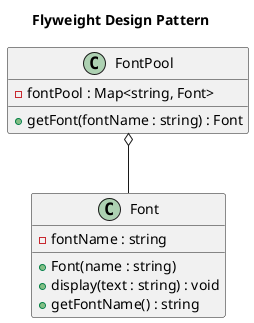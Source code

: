 @startuml
title Flyweight Design Pattern

class Font {
    - fontName : string
    + Font(name : string)
    + display(text : string) : void
    + getFontName() : string
}

class FontPool {
    - fontPool : Map<string, Font>
    + getFont(fontName : string) : Font
}

FontPool o-- Font

@enduml